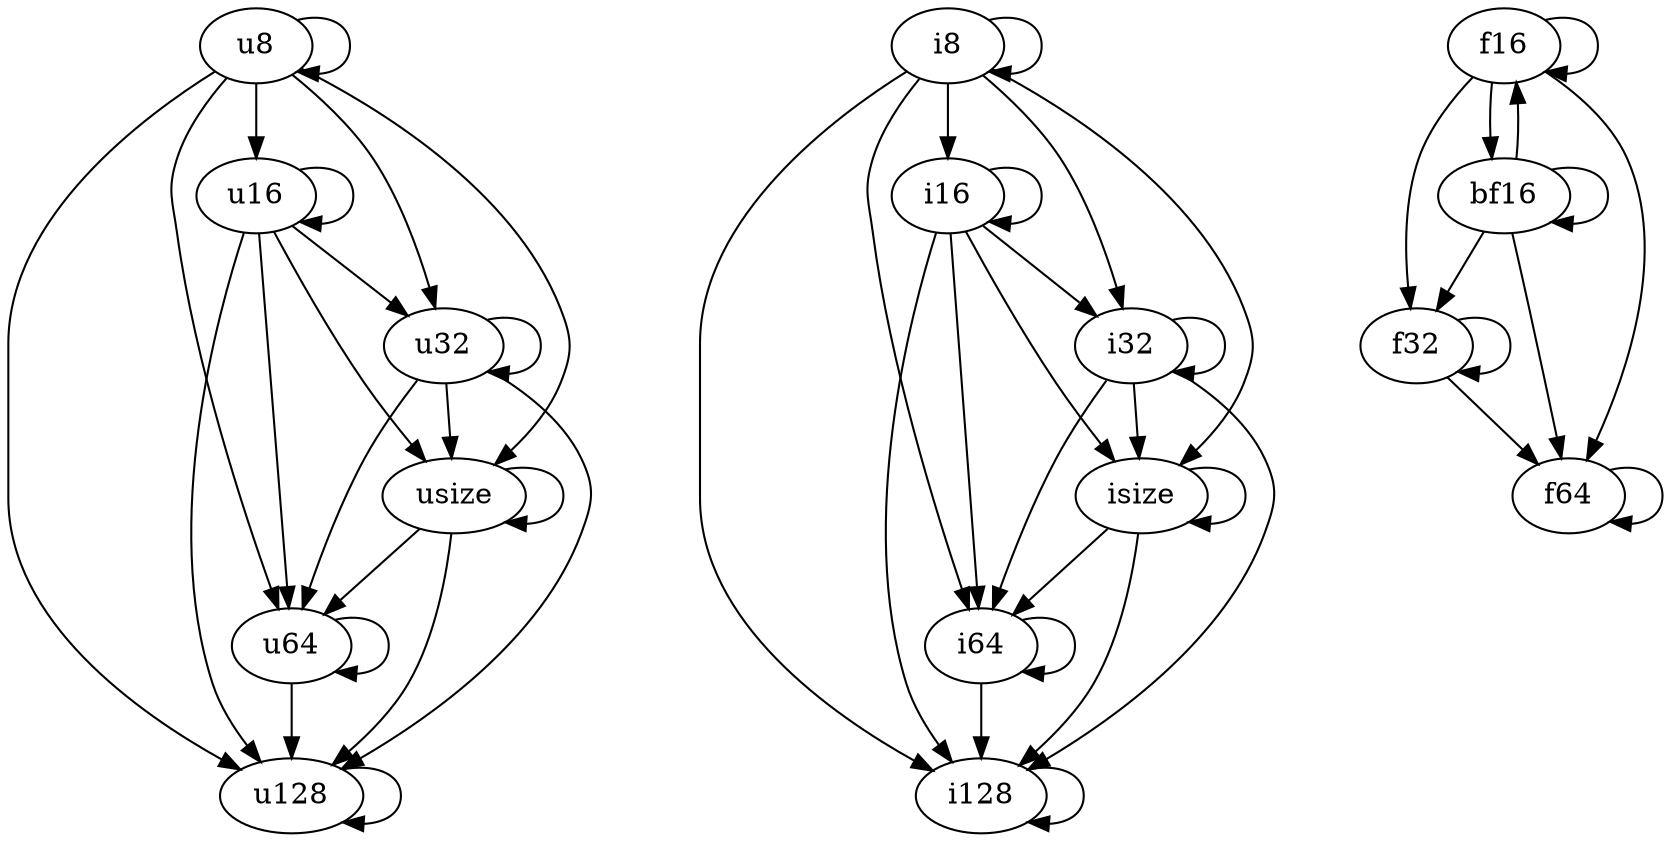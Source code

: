 digraph G {
    u8 -> u8;
    u8 -> u16;
    u8 -> u32;
    u8 -> u64;
    u8 -> u128;
    
    u16 -> u16;
    u16 -> u32;
    u16 -> u64;
    u16 -> u128;
    
    u32 -> u32;
    u32 -> u64;
    u32 -> u128;
    
    u64 -> u64;
    u64 -> u128;
    
    u128 -> u128;
    
    u8 -> usize;
    u16 -> usize;
    u32 -> usize;
    usize -> usize;
    usize -> u64;
    usize -> u128;
    
    i8 -> i8;
    i8 -> i16;
    i8 -> i32;
    i8 -> i64;
    i8 -> i128;
    
    i16 -> i16;
    i16 -> i32;
    i16 -> i64;
    i16 -> i128;
    
    i32 -> i32;
    i32 -> i64;
    i32 -> i128;
    
    i64 -> i64;
    i64 -> i128;
    
    i128 -> i128;
    
    i8 -> isize;
    i16 -> isize;
    i32 -> isize;
    isize -> isize;
    isize -> i64;
    isize -> i128;
    
    f16 -> f16;
    f16 -> bf16;
    f16 -> f32;
    f16 -> f64;
    
    bf16 -> bf16;
    bf16 -> f16;
    bf16 -> f32;
    bf16 -> f64;
    
    f32 -> f32;
    f32 -> f64;
    
    f64 -> f64;
}